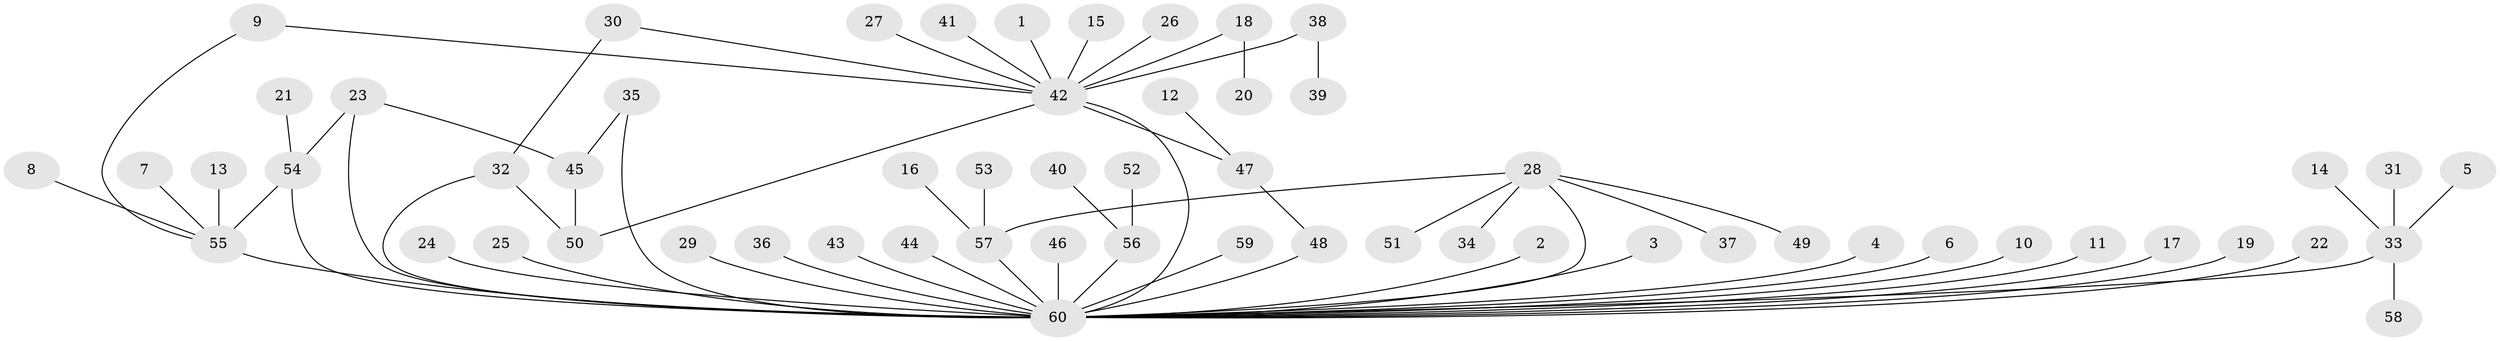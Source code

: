 // original degree distribution, {13: 0.016666666666666666, 25: 0.008333333333333333, 5: 0.041666666666666664, 7: 0.008333333333333333, 2: 0.175, 1: 0.6, 4: 0.041666666666666664, 8: 0.008333333333333333, 3: 0.09166666666666666, 6: 0.008333333333333333}
// Generated by graph-tools (version 1.1) at 2025/49/03/09/25 03:49:55]
// undirected, 60 vertices, 68 edges
graph export_dot {
graph [start="1"]
  node [color=gray90,style=filled];
  1;
  2;
  3;
  4;
  5;
  6;
  7;
  8;
  9;
  10;
  11;
  12;
  13;
  14;
  15;
  16;
  17;
  18;
  19;
  20;
  21;
  22;
  23;
  24;
  25;
  26;
  27;
  28;
  29;
  30;
  31;
  32;
  33;
  34;
  35;
  36;
  37;
  38;
  39;
  40;
  41;
  42;
  43;
  44;
  45;
  46;
  47;
  48;
  49;
  50;
  51;
  52;
  53;
  54;
  55;
  56;
  57;
  58;
  59;
  60;
  1 -- 42 [weight=1.0];
  2 -- 60 [weight=1.0];
  3 -- 60 [weight=1.0];
  4 -- 60 [weight=1.0];
  5 -- 33 [weight=1.0];
  6 -- 60 [weight=1.0];
  7 -- 55 [weight=1.0];
  8 -- 55 [weight=1.0];
  9 -- 42 [weight=1.0];
  9 -- 55 [weight=1.0];
  10 -- 60 [weight=1.0];
  11 -- 60 [weight=1.0];
  12 -- 47 [weight=1.0];
  13 -- 55 [weight=1.0];
  14 -- 33 [weight=1.0];
  15 -- 42 [weight=1.0];
  16 -- 57 [weight=1.0];
  17 -- 60 [weight=1.0];
  18 -- 20 [weight=1.0];
  18 -- 42 [weight=1.0];
  19 -- 60 [weight=1.0];
  21 -- 54 [weight=1.0];
  22 -- 60 [weight=1.0];
  23 -- 45 [weight=1.0];
  23 -- 54 [weight=1.0];
  23 -- 60 [weight=1.0];
  24 -- 60 [weight=1.0];
  25 -- 60 [weight=1.0];
  26 -- 42 [weight=1.0];
  27 -- 42 [weight=1.0];
  28 -- 34 [weight=1.0];
  28 -- 37 [weight=1.0];
  28 -- 49 [weight=1.0];
  28 -- 51 [weight=1.0];
  28 -- 57 [weight=1.0];
  28 -- 60 [weight=1.0];
  29 -- 60 [weight=1.0];
  30 -- 32 [weight=1.0];
  30 -- 42 [weight=1.0];
  31 -- 33 [weight=1.0];
  32 -- 50 [weight=1.0];
  32 -- 60 [weight=1.0];
  33 -- 58 [weight=1.0];
  33 -- 60 [weight=1.0];
  35 -- 45 [weight=1.0];
  35 -- 60 [weight=2.0];
  36 -- 60 [weight=1.0];
  38 -- 39 [weight=1.0];
  38 -- 42 [weight=1.0];
  40 -- 56 [weight=1.0];
  41 -- 42 [weight=1.0];
  42 -- 47 [weight=1.0];
  42 -- 50 [weight=1.0];
  42 -- 60 [weight=1.0];
  43 -- 60 [weight=1.0];
  44 -- 60 [weight=1.0];
  45 -- 50 [weight=1.0];
  46 -- 60 [weight=1.0];
  47 -- 48 [weight=1.0];
  48 -- 60 [weight=1.0];
  52 -- 56 [weight=1.0];
  53 -- 57 [weight=1.0];
  54 -- 55 [weight=1.0];
  54 -- 60 [weight=2.0];
  55 -- 60 [weight=2.0];
  56 -- 60 [weight=1.0];
  57 -- 60 [weight=1.0];
  59 -- 60 [weight=1.0];
}
